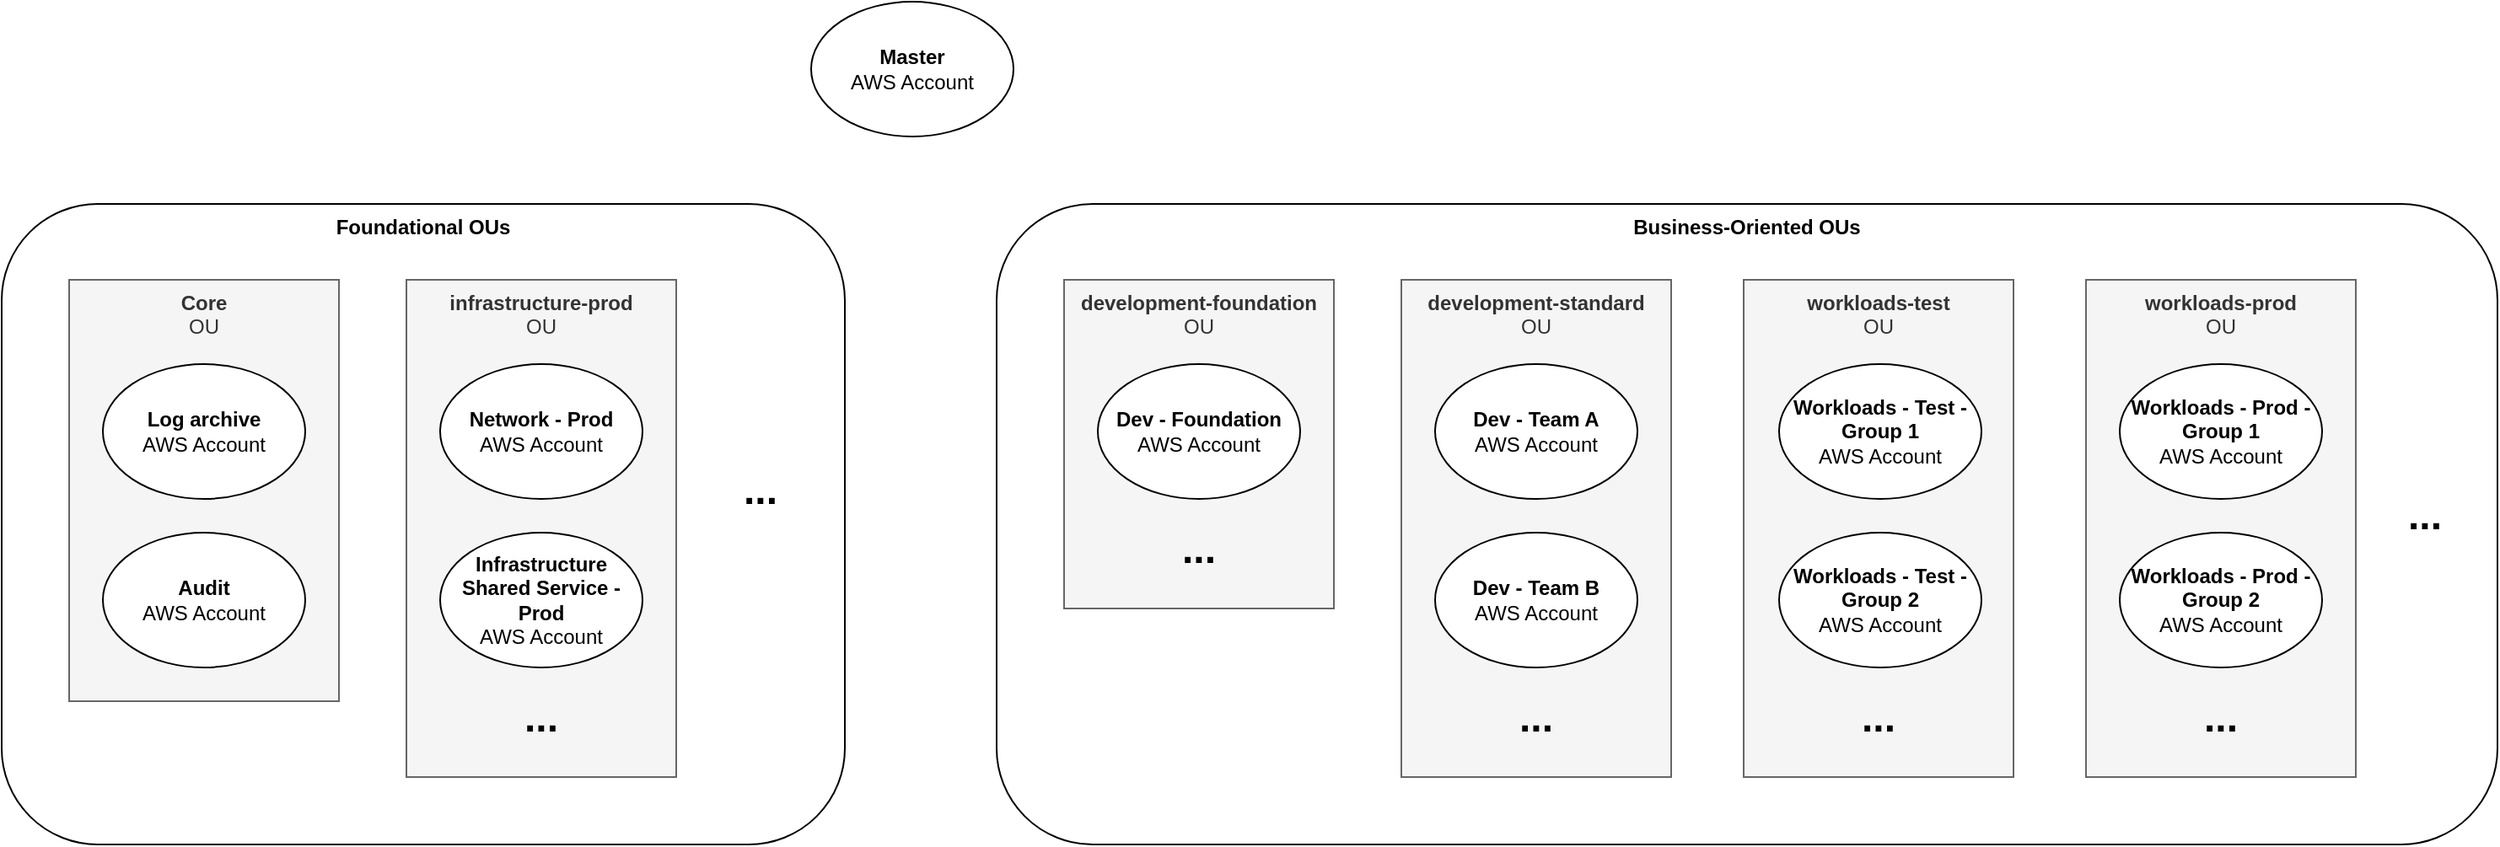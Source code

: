 <mxfile version="12.4.8" type="device"><diagram name="ous" id="FgIuBeBBWIryiQeJghXa"><mxGraphModel dx="1796" dy="1680" grid="1" gridSize="10" guides="1" tooltips="1" connect="1" arrows="1" fold="1" page="1" pageScale="1" pageWidth="850" pageHeight="1100" math="0" shadow="0"><root><mxCell id="E-op_mO8SFZNY5spQKt8-0"/><mxCell id="E-op_mO8SFZNY5spQKt8-1" parent="E-op_mO8SFZNY5spQKt8-0"/><mxCell id="yGO294mpCi_V9HRpo34l-9" value="Business-Oriented OUs" style="rounded=1;whiteSpace=wrap;html=1;verticalAlign=top;fontStyle=1" vertex="1" parent="E-op_mO8SFZNY5spQKt8-1"><mxGeometry x="-220" y="40" width="890" height="380" as="geometry"/></mxCell><mxCell id="yGO294mpCi_V9HRpo34l-8" value="Foundational OUs" style="rounded=1;whiteSpace=wrap;html=1;verticalAlign=top;fontStyle=1" vertex="1" parent="E-op_mO8SFZNY5spQKt8-1"><mxGeometry x="-810" y="40" width="500" height="380" as="geometry"/></mxCell><mxCell id="yGO294mpCi_V9HRpo34l-0" value="&lt;div&gt;&lt;b&gt;Core&lt;/b&gt;&lt;/div&gt;&lt;div&gt;OU&lt;br&gt;&lt;/div&gt;" style="rounded=0;whiteSpace=wrap;html=1;verticalAlign=top;fillColor=#f5f5f5;strokeColor=#666666;fontColor=#333333;" vertex="1" parent="E-op_mO8SFZNY5spQKt8-1"><mxGeometry x="-770" y="85" width="160" height="250" as="geometry"/></mxCell><mxCell id="yGO294mpCi_V9HRpo34l-2" value="&lt;div&gt;&lt;b&gt;infrastructure-prod&lt;/b&gt;&lt;/div&gt;&lt;div&gt;OU&lt;br&gt;&lt;/div&gt;" style="rounded=0;whiteSpace=wrap;html=1;verticalAlign=top;fillColor=#f5f5f5;strokeColor=#666666;fontColor=#333333;" vertex="1" parent="E-op_mO8SFZNY5spQKt8-1"><mxGeometry x="-570" y="85" width="160" height="295" as="geometry"/></mxCell><mxCell id="yGO294mpCi_V9HRpo34l-3" value="&lt;div&gt;&lt;b&gt;development-foundation&lt;/b&gt;&lt;/div&gt;&lt;div&gt;OU&lt;br&gt;&lt;/div&gt;" style="rounded=0;whiteSpace=wrap;html=1;verticalAlign=top;fillColor=#f5f5f5;strokeColor=#666666;fontColor=#333333;" vertex="1" parent="E-op_mO8SFZNY5spQKt8-1"><mxGeometry x="-180" y="85" width="160" height="195" as="geometry"/></mxCell><mxCell id="yGO294mpCi_V9HRpo34l-4" value="&lt;div&gt;&lt;b&gt;development-standard&lt;/b&gt;&lt;/div&gt;&lt;div&gt;OU&lt;br&gt;&lt;/div&gt;" style="rounded=0;whiteSpace=wrap;html=1;verticalAlign=top;fillColor=#f5f5f5;strokeColor=#666666;fontColor=#333333;" vertex="1" parent="E-op_mO8SFZNY5spQKt8-1"><mxGeometry x="20" y="85" width="160" height="295" as="geometry"/></mxCell><mxCell id="yGO294mpCi_V9HRpo34l-5" value="&lt;div&gt;&lt;b&gt;workloads-test&lt;/b&gt;&lt;/div&gt;&lt;div&gt;OU&lt;br&gt;&lt;/div&gt;" style="rounded=0;whiteSpace=wrap;html=1;verticalAlign=top;fillColor=#f5f5f5;strokeColor=#666666;fontColor=#333333;" vertex="1" parent="E-op_mO8SFZNY5spQKt8-1"><mxGeometry x="223" y="85" width="160" height="295" as="geometry"/></mxCell><mxCell id="yGO294mpCi_V9HRpo34l-6" value="&lt;div&gt;&lt;b&gt;workloads-prod&lt;/b&gt;&lt;/div&gt;&lt;div&gt;OU&lt;br&gt;&lt;/div&gt;" style="rounded=0;whiteSpace=wrap;html=1;verticalAlign=top;fillColor=#f5f5f5;strokeColor=#666666;fontColor=#333333;" vertex="1" parent="E-op_mO8SFZNY5spQKt8-1"><mxGeometry x="426" y="85" width="160" height="295" as="geometry"/></mxCell><mxCell id="yGO294mpCi_V9HRpo34l-10" value="&lt;div&gt;&lt;b&gt;Log archive&lt;/b&gt;&lt;/div&gt;&lt;div&gt;AWS Account&lt;br&gt;&lt;/div&gt;" style="ellipse;whiteSpace=wrap;html=1;" vertex="1" parent="E-op_mO8SFZNY5spQKt8-1"><mxGeometry x="-750" y="135" width="120" height="80" as="geometry"/></mxCell><mxCell id="yGO294mpCi_V9HRpo34l-11" value="&lt;div&gt;&lt;b&gt;Audit&lt;/b&gt;&lt;/div&gt;&lt;div&gt;AWS Account&lt;br&gt;&lt;/div&gt;" style="ellipse;whiteSpace=wrap;html=1;" vertex="1" parent="E-op_mO8SFZNY5spQKt8-1"><mxGeometry x="-750" y="235" width="120" height="80" as="geometry"/></mxCell><mxCell id="yGO294mpCi_V9HRpo34l-12" value="&lt;div&gt;&lt;b&gt;Network - Prod&lt;/b&gt;&lt;br&gt;&lt;/div&gt;&lt;div&gt;AWS Account&lt;br&gt;&lt;/div&gt;" style="ellipse;whiteSpace=wrap;html=1;" vertex="1" parent="E-op_mO8SFZNY5spQKt8-1"><mxGeometry x="-550" y="135" width="120" height="80" as="geometry"/></mxCell><mxCell id="yGO294mpCi_V9HRpo34l-13" value="&lt;div&gt;&lt;b&gt;Infrastructure Shared Service - Prod&lt;/b&gt;&lt;br&gt;&lt;/div&gt;&lt;div&gt;AWS Account&lt;br&gt;&lt;/div&gt;" style="ellipse;whiteSpace=wrap;html=1;" vertex="1" parent="E-op_mO8SFZNY5spQKt8-1"><mxGeometry x="-550" y="235" width="120" height="80" as="geometry"/></mxCell><mxCell id="yGO294mpCi_V9HRpo34l-16" value="&lt;div&gt;&lt;b&gt;Dev - Foundation&lt;/b&gt;&lt;br&gt;&lt;/div&gt;&lt;div&gt;AWS Account&lt;br&gt;&lt;/div&gt;" style="ellipse;whiteSpace=wrap;html=1;" vertex="1" parent="E-op_mO8SFZNY5spQKt8-1"><mxGeometry x="-160" y="135" width="120" height="80" as="geometry"/></mxCell><mxCell id="yGO294mpCi_V9HRpo34l-17" value="&lt;b&gt;Dev - Team A&lt;/b&gt;&lt;br&gt;&lt;div&gt;AWS Account&lt;br&gt;&lt;/div&gt;" style="ellipse;whiteSpace=wrap;html=1;" vertex="1" parent="E-op_mO8SFZNY5spQKt8-1"><mxGeometry x="40" y="135" width="120" height="80" as="geometry"/></mxCell><mxCell id="yGO294mpCi_V9HRpo34l-18" value="&lt;div&gt;&lt;b&gt;Dev - Team B&lt;/b&gt;&lt;br&gt;&lt;/div&gt;&lt;div&gt;AWS Account&lt;br&gt;&lt;/div&gt;" style="ellipse;whiteSpace=wrap;html=1;" vertex="1" parent="E-op_mO8SFZNY5spQKt8-1"><mxGeometry x="40" y="235" width="120" height="80" as="geometry"/></mxCell><mxCell id="yGO294mpCi_V9HRpo34l-19" value="&lt;div&gt;&lt;b&gt;Workloads - Test - Group 1&lt;/b&gt;&lt;br&gt;&lt;/div&gt;&lt;div&gt;AWS Account&lt;br&gt;&lt;/div&gt;" style="ellipse;whiteSpace=wrap;html=1;" vertex="1" parent="E-op_mO8SFZNY5spQKt8-1"><mxGeometry x="244" y="135" width="120" height="80" as="geometry"/></mxCell><mxCell id="yGO294mpCi_V9HRpo34l-20" value="&lt;div&gt;&lt;b&gt;Workloads - Prod - Group 1&lt;/b&gt;&lt;br&gt;&lt;/div&gt;&lt;div&gt;AWS Account&lt;br&gt;&lt;/div&gt;" style="ellipse;whiteSpace=wrap;html=1;" vertex="1" parent="E-op_mO8SFZNY5spQKt8-1"><mxGeometry x="446" y="135" width="120" height="80" as="geometry"/></mxCell><mxCell id="yGO294mpCi_V9HRpo34l-21" value="&lt;div&gt;&lt;b&gt;Workloads - Test - Group 2&lt;/b&gt;&lt;br&gt;&lt;/div&gt;&lt;div&gt;AWS Account&lt;br&gt;&lt;/div&gt;" style="ellipse;whiteSpace=wrap;html=1;" vertex="1" parent="E-op_mO8SFZNY5spQKt8-1"><mxGeometry x="244" y="235" width="120" height="80" as="geometry"/></mxCell><mxCell id="yGO294mpCi_V9HRpo34l-22" value="&lt;div&gt;&lt;b&gt;Workloads - Prod - Group 2&lt;/b&gt;&lt;br&gt;&lt;/div&gt;&lt;div&gt;AWS Account&lt;br&gt;&lt;/div&gt;" style="ellipse;whiteSpace=wrap;html=1;" vertex="1" parent="E-op_mO8SFZNY5spQKt8-1"><mxGeometry x="446" y="235" width="120" height="80" as="geometry"/></mxCell><mxCell id="yGO294mpCi_V9HRpo34l-24" value="&lt;font style=&quot;font-size: 24px&quot;&gt;&lt;b&gt;...&lt;/b&gt;&lt;/font&gt;" style="text;html=1;strokeColor=none;fillColor=none;align=center;verticalAlign=middle;whiteSpace=wrap;rounded=0;" vertex="1" parent="E-op_mO8SFZNY5spQKt8-1"><mxGeometry x="80" y="335" width="40" height="20" as="geometry"/></mxCell><mxCell id="yGO294mpCi_V9HRpo34l-25" value="&lt;font style=&quot;font-size: 24px&quot;&gt;&lt;b&gt;...&lt;/b&gt;&lt;/font&gt;" style="text;html=1;strokeColor=none;fillColor=none;align=center;verticalAlign=middle;whiteSpace=wrap;rounded=0;" vertex="1" parent="E-op_mO8SFZNY5spQKt8-1"><mxGeometry x="283" y="335" width="40" height="20" as="geometry"/></mxCell><mxCell id="yGO294mpCi_V9HRpo34l-26" value="&lt;font style=&quot;font-size: 24px&quot;&gt;&lt;b&gt;...&lt;/b&gt;&lt;/font&gt;" style="text;html=1;strokeColor=none;fillColor=none;align=center;verticalAlign=middle;whiteSpace=wrap;rounded=0;" vertex="1" parent="E-op_mO8SFZNY5spQKt8-1"><mxGeometry x="486" y="335" width="40" height="20" as="geometry"/></mxCell><mxCell id="yGO294mpCi_V9HRpo34l-27" value="&lt;font style=&quot;font-size: 24px&quot;&gt;&lt;b&gt;...&lt;/b&gt;&lt;/font&gt;" style="text;html=1;strokeColor=none;fillColor=none;align=center;verticalAlign=middle;whiteSpace=wrap;rounded=0;" vertex="1" parent="E-op_mO8SFZNY5spQKt8-1"><mxGeometry x="-120" y="235" width="40" height="20" as="geometry"/></mxCell><mxCell id="yGO294mpCi_V9HRpo34l-28" value="&lt;font style=&quot;font-size: 24px&quot;&gt;&lt;b&gt;...&lt;/b&gt;&lt;/font&gt;" style="text;html=1;strokeColor=none;fillColor=none;align=center;verticalAlign=middle;whiteSpace=wrap;rounded=0;" vertex="1" parent="E-op_mO8SFZNY5spQKt8-1"><mxGeometry x="607" y="215" width="40" height="20" as="geometry"/></mxCell><mxCell id="yGO294mpCi_V9HRpo34l-29" value="&lt;font style=&quot;font-size: 24px&quot;&gt;&lt;b&gt;...&lt;/b&gt;&lt;/font&gt;" style="text;html=1;strokeColor=none;fillColor=none;align=center;verticalAlign=middle;whiteSpace=wrap;rounded=0;" vertex="1" parent="E-op_mO8SFZNY5spQKt8-1"><mxGeometry x="-380" y="200" width="40" height="20" as="geometry"/></mxCell><mxCell id="yGO294mpCi_V9HRpo34l-30" value="&lt;font style=&quot;font-size: 24px&quot;&gt;&lt;b&gt;...&lt;/b&gt;&lt;/font&gt;" style="text;html=1;strokeColor=none;fillColor=none;align=center;verticalAlign=middle;whiteSpace=wrap;rounded=0;" vertex="1" parent="E-op_mO8SFZNY5spQKt8-1"><mxGeometry x="-510" y="335" width="40" height="20" as="geometry"/></mxCell><mxCell id="yGO294mpCi_V9HRpo34l-32" value="&lt;div&gt;&lt;b&gt;Master&lt;/b&gt;&lt;/div&gt;&lt;div&gt;AWS Account&lt;br&gt;&lt;/div&gt;" style="ellipse;whiteSpace=wrap;html=1;" vertex="1" parent="E-op_mO8SFZNY5spQKt8-1"><mxGeometry x="-330" y="-80" width="120" height="80" as="geometry"/></mxCell></root></mxGraphModel></diagram></mxfile>